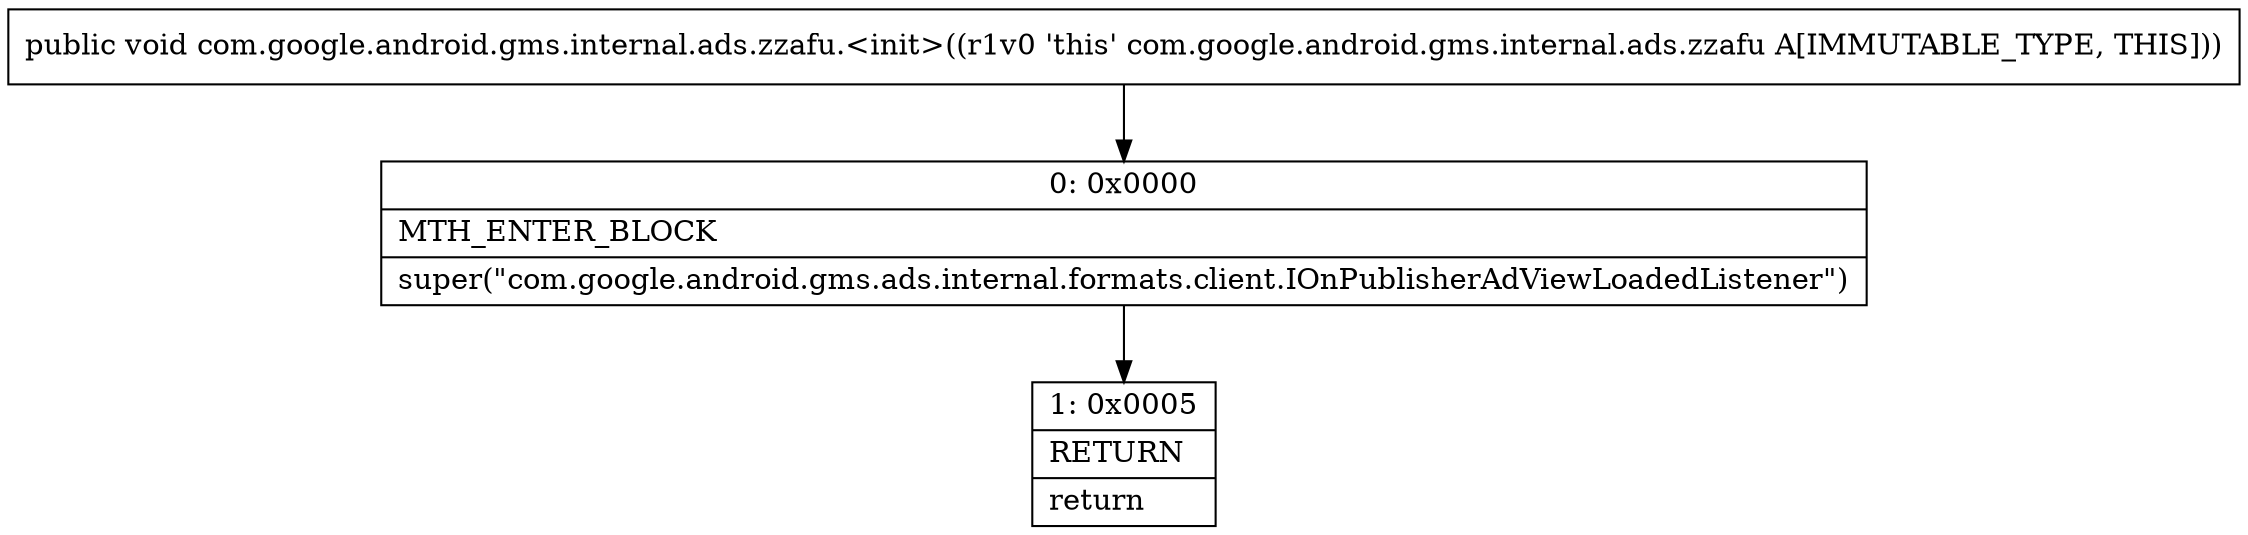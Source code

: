 digraph "CFG forcom.google.android.gms.internal.ads.zzafu.\<init\>()V" {
Node_0 [shape=record,label="{0\:\ 0x0000|MTH_ENTER_BLOCK\l|super(\"com.google.android.gms.ads.internal.formats.client.IOnPublisherAdViewLoadedListener\")\l}"];
Node_1 [shape=record,label="{1\:\ 0x0005|RETURN\l|return\l}"];
MethodNode[shape=record,label="{public void com.google.android.gms.internal.ads.zzafu.\<init\>((r1v0 'this' com.google.android.gms.internal.ads.zzafu A[IMMUTABLE_TYPE, THIS])) }"];
MethodNode -> Node_0;
Node_0 -> Node_1;
}

